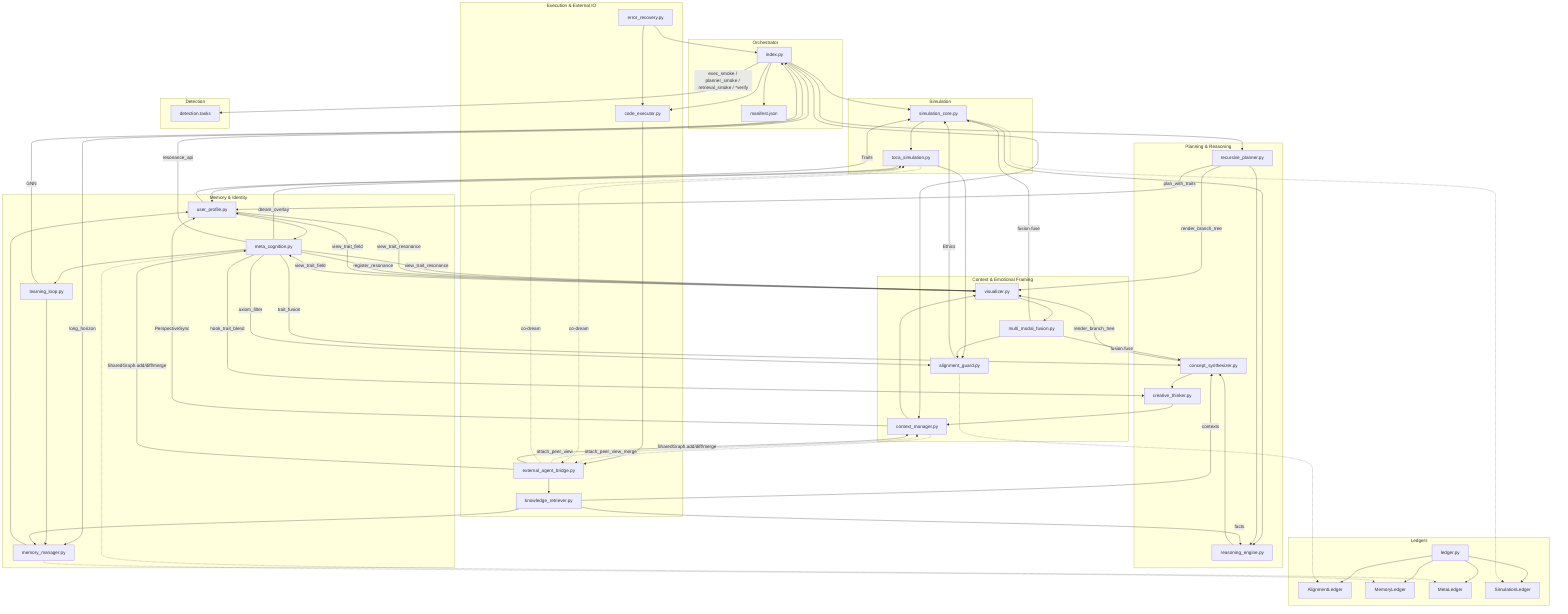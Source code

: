 graph TD
%% =========================
%% Clusters / Modules
%% =========================
subgraph Orchestrator
A[index.py]
B[manifest.json]
end

subgraph Simulation
C[simulation_core.py]
D[toca_simulation.py]
end

subgraph Planning & Reasoning
E[recursive_planner.py]
F[reasoning_engine.py]
G[concept_synthesizer.py]
H[creative_thinker.py]
end

subgraph Memory & Identity
I[memory_manager.py]
J[user_profile.py]
K[meta_cognition.py]
L[learning_loop.py]
end

subgraph Context & Emotional Framing
M[context_manager.py]
N[visualizer.py]
O[multi_modal_fusion.py]
P[alignment_guard.py]
end

subgraph Execution & External IO
Q[code_executor.py]
R[external_agent_bridge.py]
S[error_recovery.py]
T[knowledge_retriever.py]
end

%% Ledgers (now persistent)
subgraph Ledgers
U[ledger.py]
L1[AlignmentLedger]
L2[MemoryLedger]
L3[MetaLedger]
L4[SimulationLedger]
end

%% =========================
%% Core Connections
%% =========================
A --> B
A --> C
A --> E
A --> M
A -->|long_horizon| I
A --> Q

C --> D
C --> F
D --> P
D --> J

E --> F
F --> G
G --> H
H --> M

I --> J
J --> K
K --> L
L --> I

M --> N
N --> O
O --> P

Q --> R
R --> T
T --> I
S --> A
S --> Q

%% Trait lattice & learning
L -->|GNN| A
E -->|plan_with_traits| J
J -->|Traits| C
P -->|Ethics| C

%% Dream overlays & perspective
K -->|dream_overlay| D
M -->|PerspectiveSync| J
K -->|axiom_filter| P

%% Visualizer
G -->|render_branch_tree| N
E -->|render_branch_tree| N
K -->|view_trait_resonance| N
J -->|view_trait_resonance| N
N -->|view_trait_field| J
N -->|view_trait_field| K

%% Knowledge to planning
T -->|facts| F
T -->|contexts| G

%% Peer view hot-load
R -.->|attach_peer_view| M
M -.->|attach_peer_view_merge| R

%% Ledgers (persistent)
U --> L1
U --> L2
U --> L3
U --> L4
P -.-> L1
I -.-> L2
K -.-> L3
C -.-> L4

%% Co-dream + recursive overlays
D -.->|co-dream| R
R -.->|co-dream| D

%% New symbolic fusions
K -->|resonance_api| A
K -->|trait_fusion| G
K -->|hook_trait_blend| H
K -->|register_resonance| N

%% External graph ops (SharedGraph)
R -->|SharedGraph.add/diff/merge| M
R -->|SharedGraph.add/diff/merge| K

%% Cross‑modal fusion feeds reasoning & sim
O -->|fusion.fuse| C
O -->|fusion.fuse| G

%% Detection / smoke tasks (schematic)
subgraph Detection
X[detection.tasks]
end
A -->|exec_smoke / planner_smoke / retrieval_smoke / *verify| X